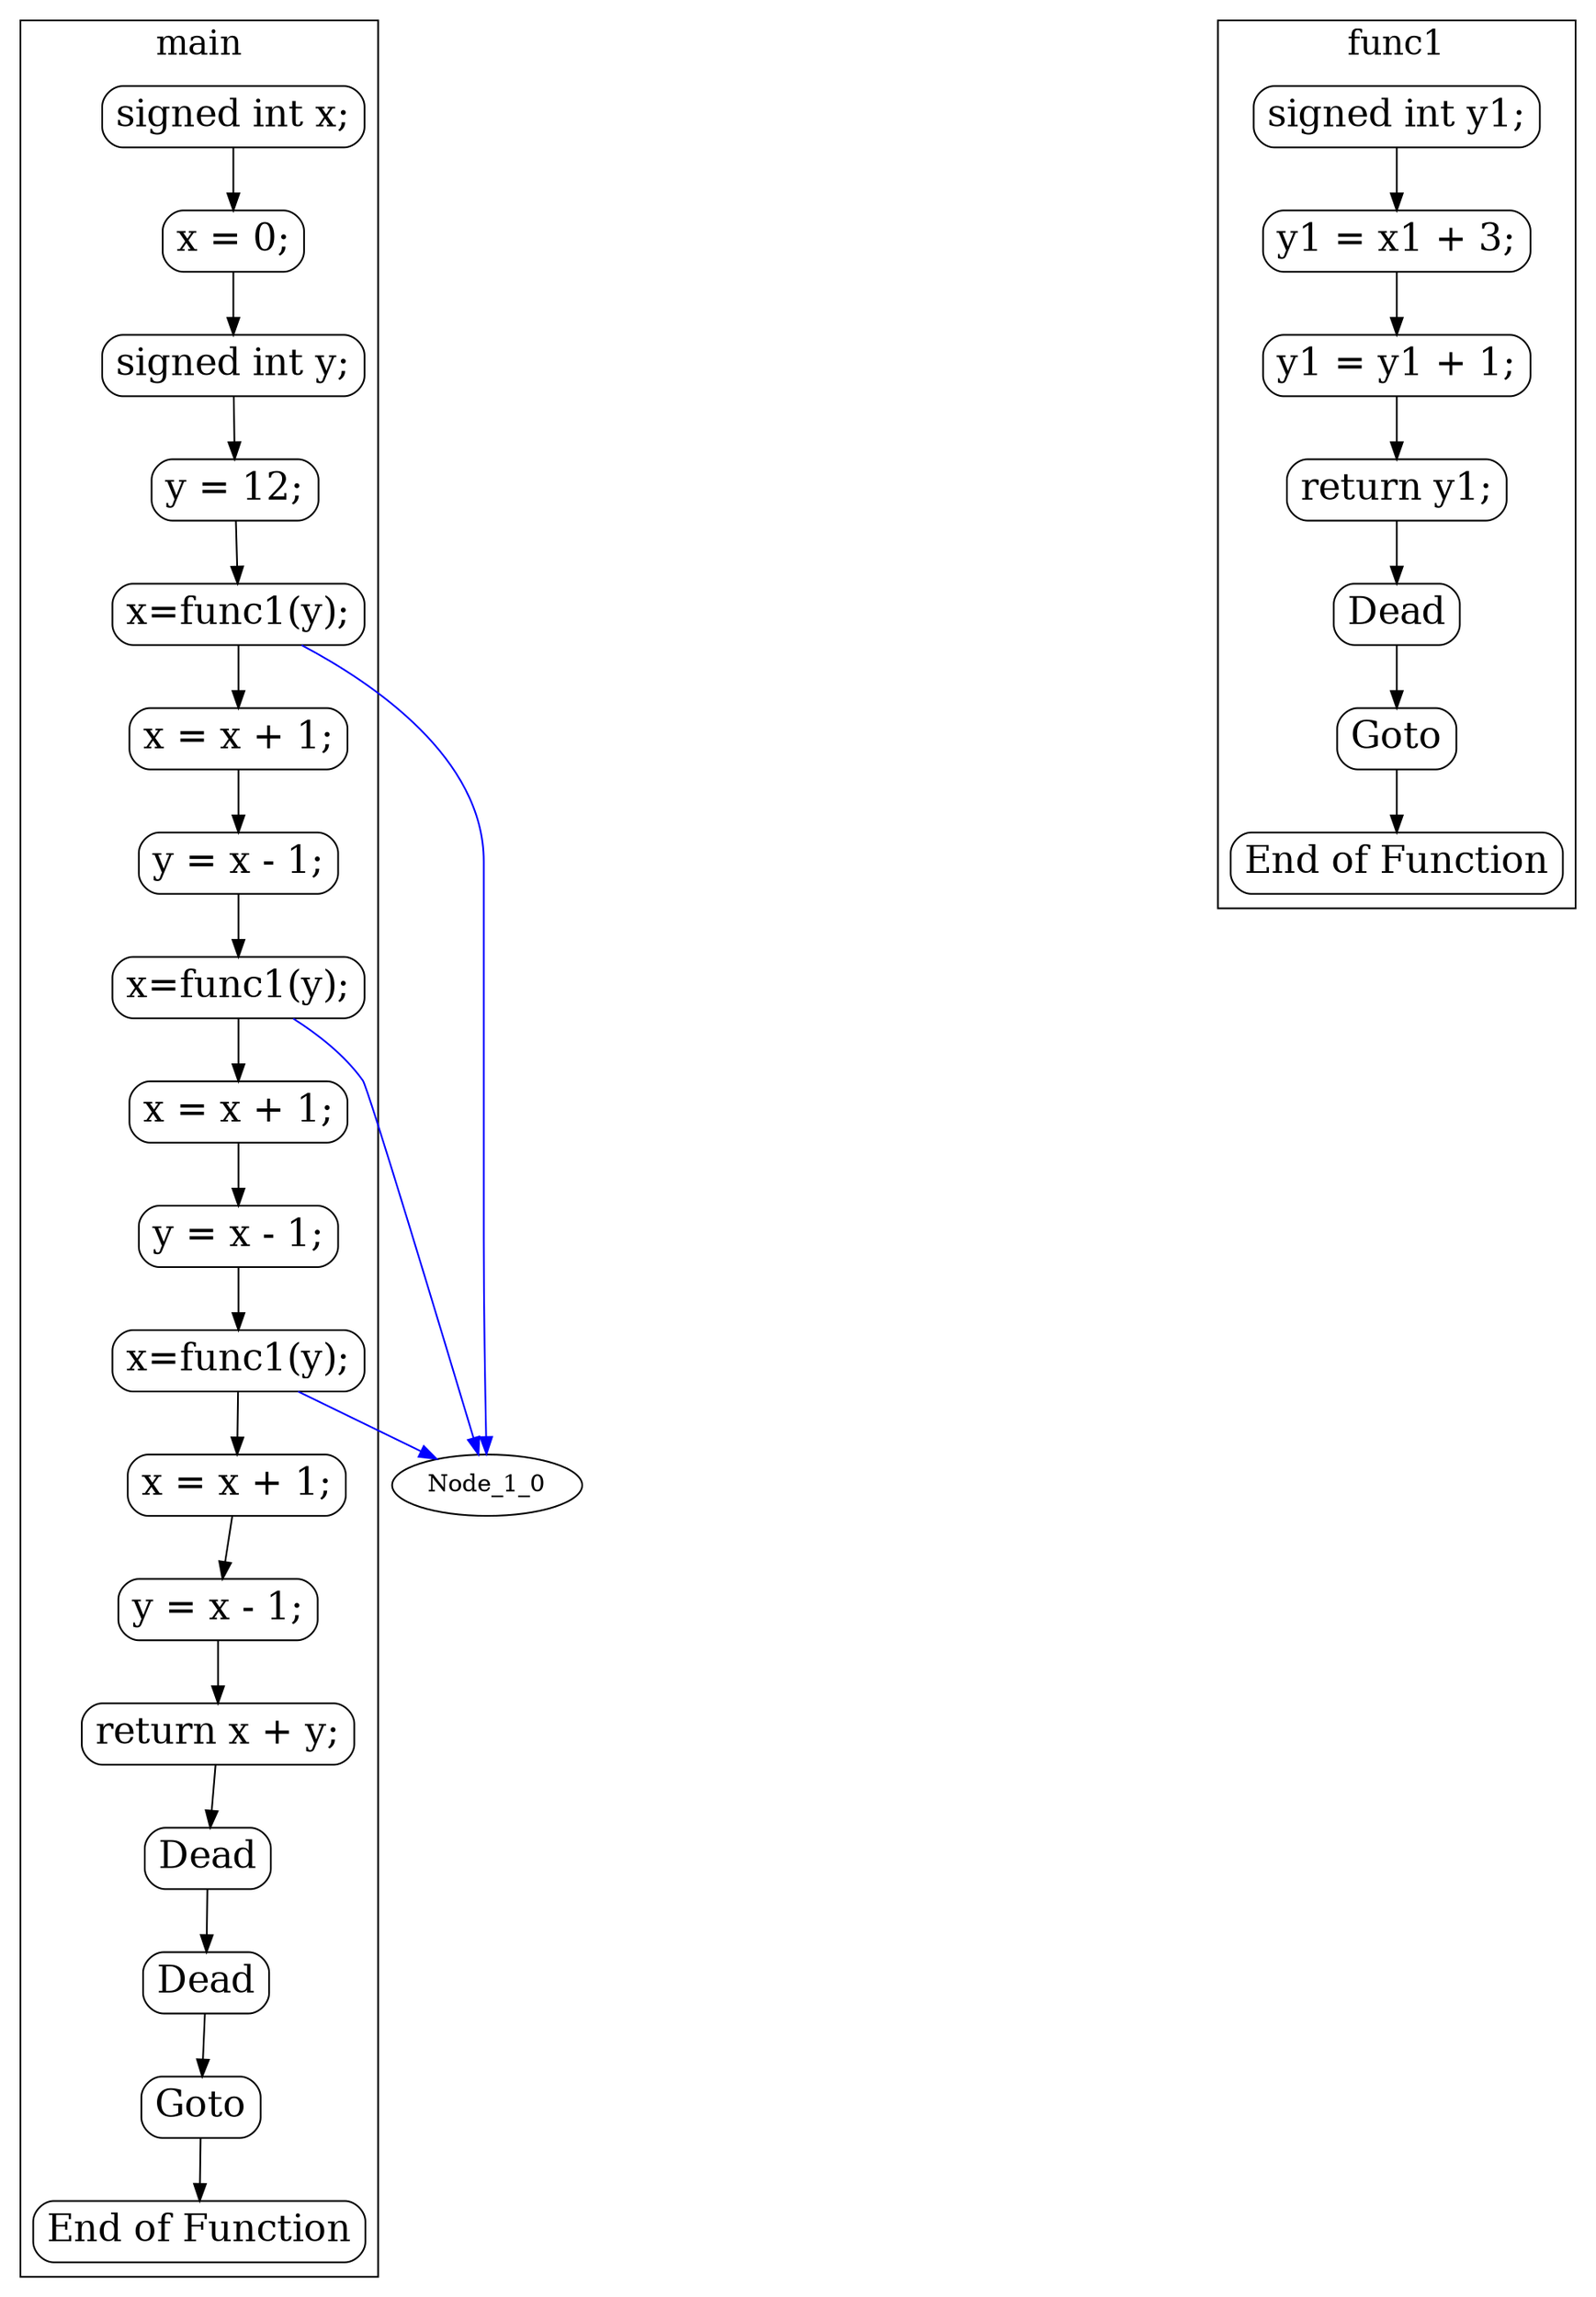 digraph G {
color=black;orientation=portrait;fontsize=20;compound=true;size="30,40";ratio=compress;
subgraph "cluster_main" {
label="main";
Node_0_0 [shape=Mrecord,fontsize=22,label="signed int x;"];
Node_0_0 -> Node_0_1 ;
Node_0_1 [shape=Mrecord,fontsize=22,label="x = 0;"];
Node_0_1 -> Node_0_2 ;
Node_0_2 [shape=Mrecord,fontsize=22,label="signed int y;"];
Node_0_2 -> Node_0_3 ;
Node_0_3 [shape=Mrecord,fontsize=22,label="y = 12;"];
Node_0_3 -> Node_0_4 ;
Node_0_4 [shape=Mrecord,fontsize=22,label="x=func1(y);"];
Node_0_4 -> Node_0_5 ;
Node_0_5 [shape=Mrecord,fontsize=22,label="x = x + 1;"];
Node_0_5 -> Node_0_6 ;
Node_0_6 [shape=Mrecord,fontsize=22,label="y = x - 1;"];
Node_0_6 -> Node_0_7 ;
Node_0_7 [shape=Mrecord,fontsize=22,label="x=func1(y);"];
Node_0_7 -> Node_0_8 ;
Node_0_8 [shape=Mrecord,fontsize=22,label="x = x + 1;"];
Node_0_8 -> Node_0_9 ;
Node_0_9 [shape=Mrecord,fontsize=22,label="y = x - 1;"];
Node_0_9 -> Node_0_10 ;
Node_0_10 [shape=Mrecord,fontsize=22,label="x=func1(y);"];
Node_0_10 -> Node_0_11 ;
Node_0_11 [shape=Mrecord,fontsize=22,label="x = x + 1;"];
Node_0_11 -> Node_0_12 ;
Node_0_12 [shape=Mrecord,fontsize=22,label="y = x - 1;"];
Node_0_12 -> Node_0_13 ;
Node_0_13 [shape=Mrecord,fontsize=22,label="return x + y;"];
Node_0_13 -> Node_0_14 ;
Node_0_14 [shape=Mrecord,fontsize=22,label="Dead"];
Node_0_14 -> Node_0_15 ;
Node_0_15 [shape=Mrecord,fontsize=22,label="Dead"];
Node_0_15 -> Node_0_16 ;
Node_0_16 [shape=Mrecord,fontsize=22,label="Goto"];
Node_0_16 -> Node_0_17 ;
Node_0_17 [shape=Mrecord,fontsize=22,label="End of Function"];
}
subgraph "cluster_func1" {
label="func1";
Node_1_18 [shape=Mrecord,fontsize=22,label="signed int y1;"];
Node_1_18 -> Node_1_19 ;
Node_1_19 [shape=Mrecord,fontsize=22,label="y1 = x1 + 3;"];
Node_1_19 -> Node_1_20 ;
Node_1_20 [shape=Mrecord,fontsize=22,label="y1 = y1 + 1;"];
Node_1_20 -> Node_1_21 ;
Node_1_21 [shape=Mrecord,fontsize=22,label="return y1;"];
Node_1_21 -> Node_1_22 ;
Node_1_22 [shape=Mrecord,fontsize=22,label="Dead"];
Node_1_22 -> Node_1_23 ;
Node_1_23 [shape=Mrecord,fontsize=22,label="Goto"];
Node_1_23 -> Node_1_24 ;
Node_1_24 [shape=Mrecord,fontsize=22,label="End of Function"];
}
Node_0_4 -> Node_1_0 [lhead="cluster_func1",color=blue];
Node_0_7 -> Node_1_0 [lhead="cluster_func1",color=blue];
Node_0_10 -> Node_1_0 [lhead="cluster_func1",color=blue];
}
